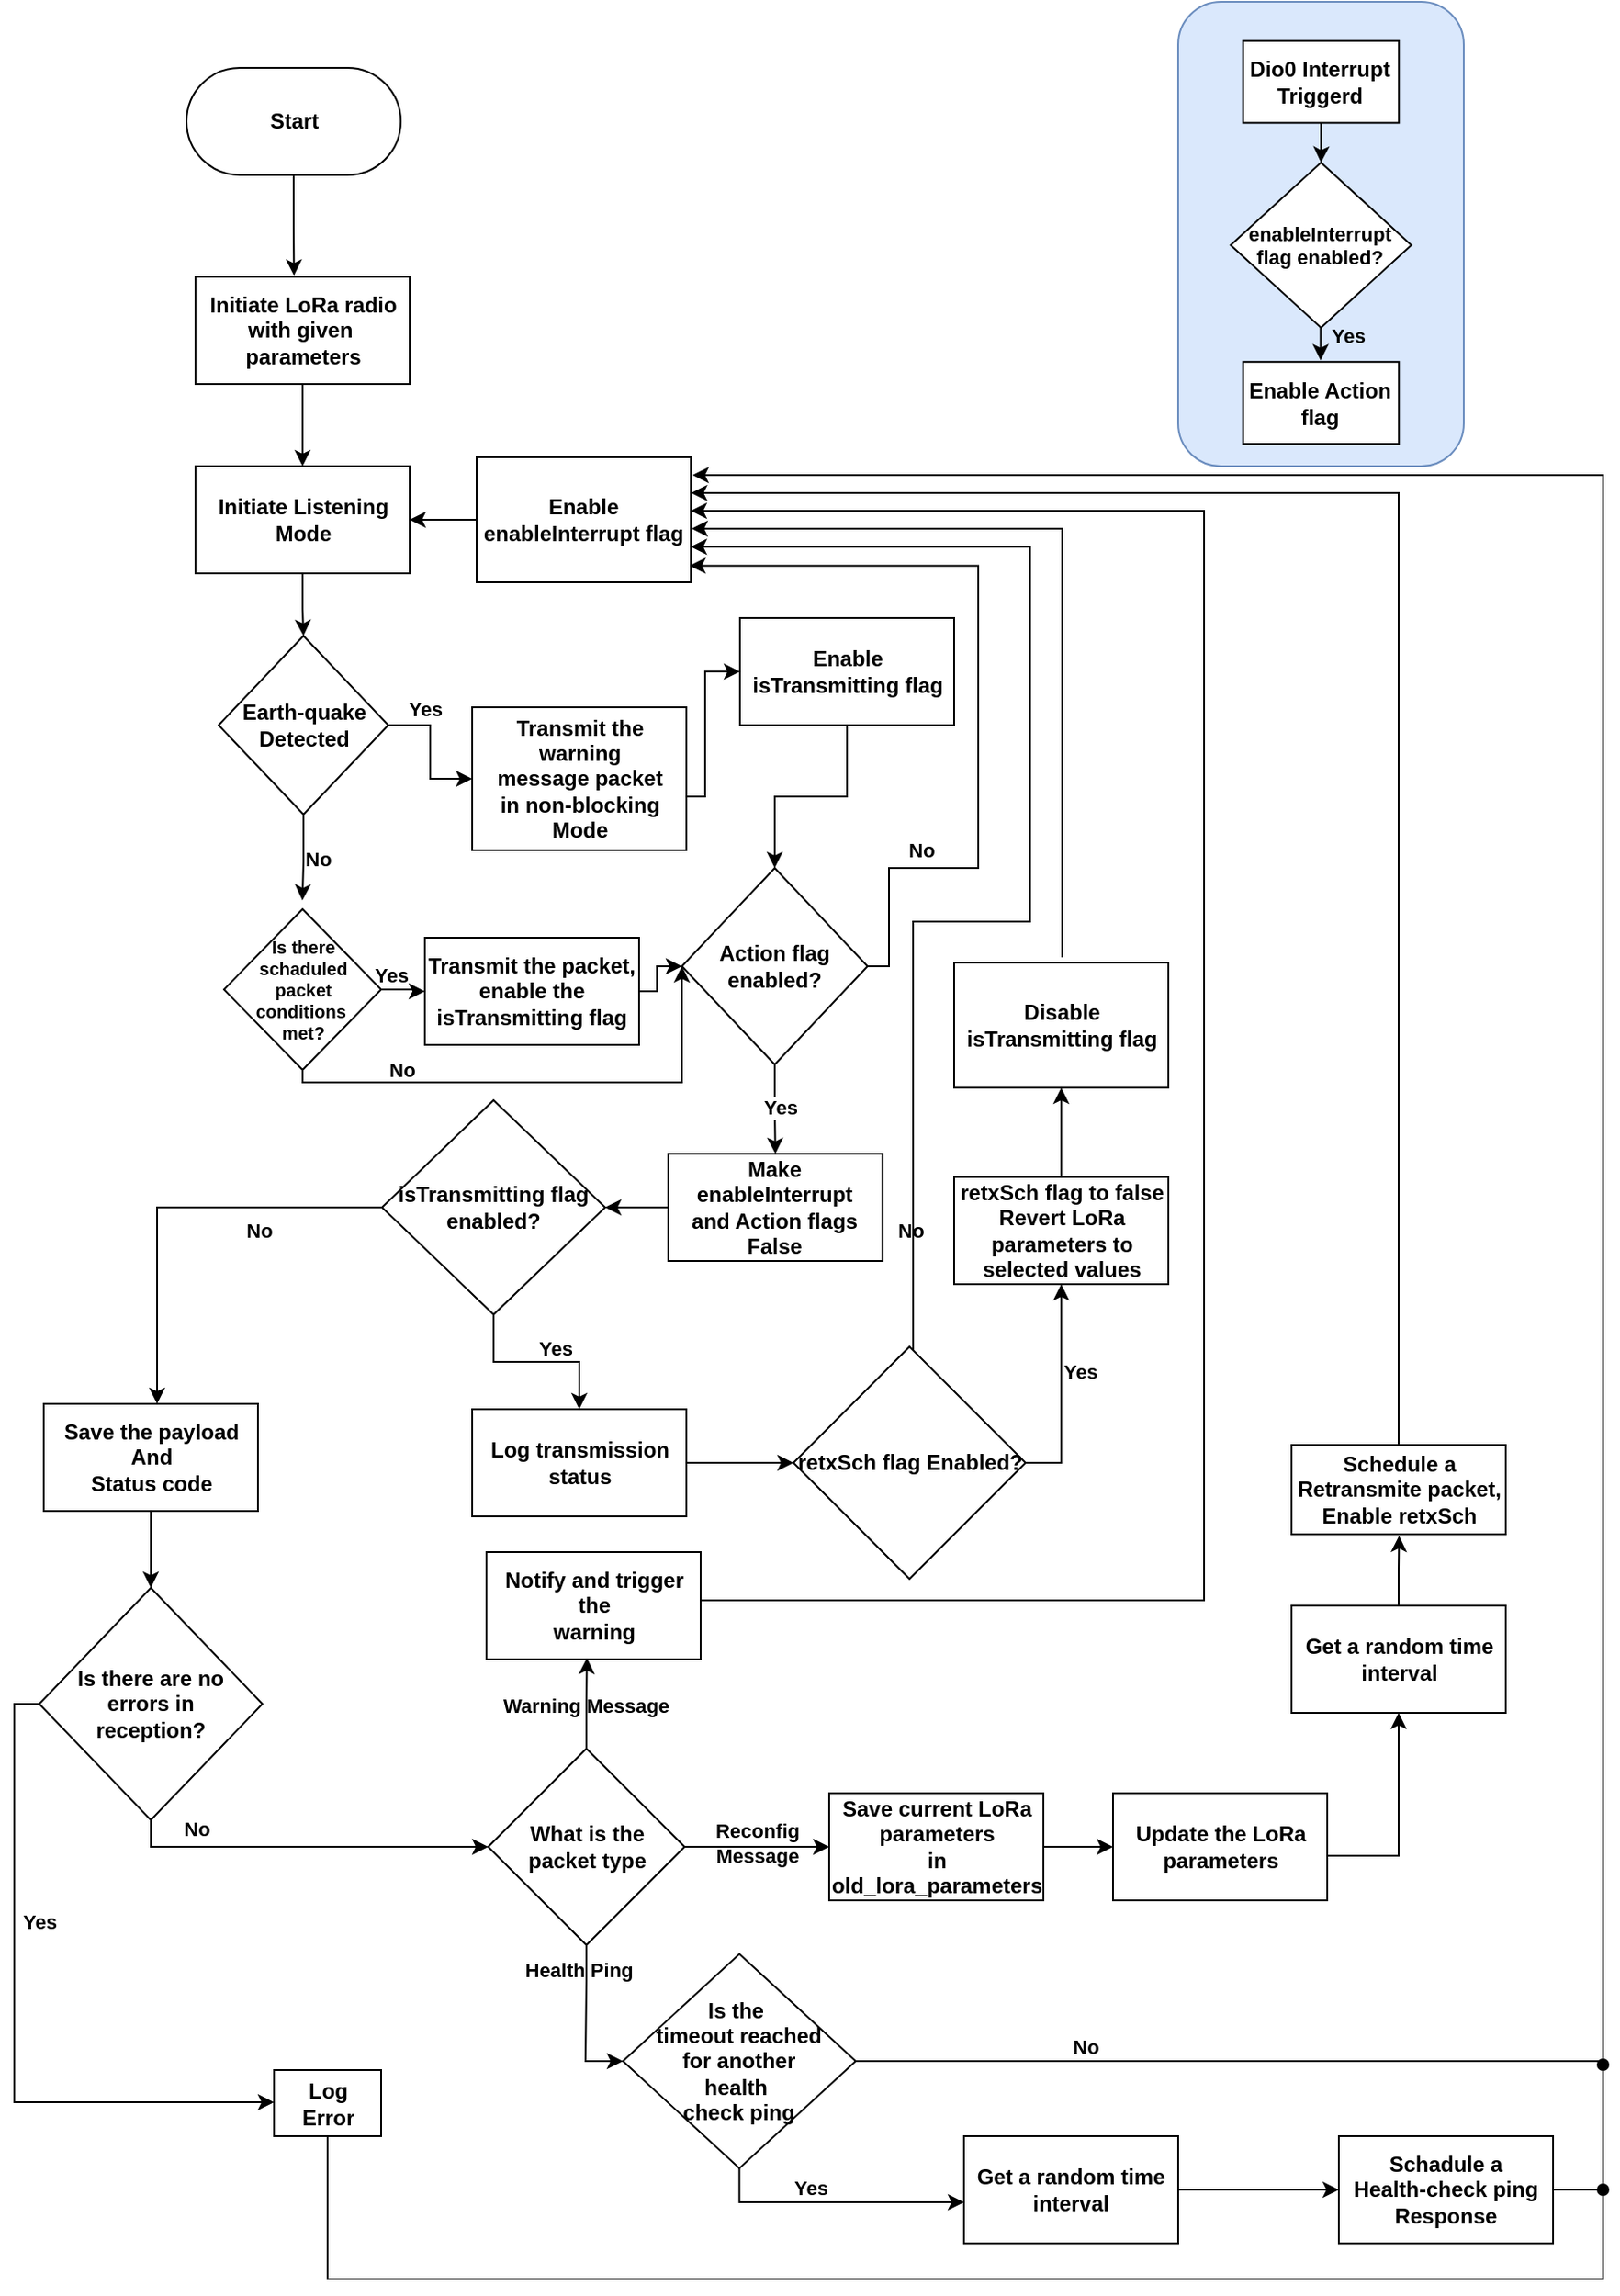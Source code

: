 <mxfile version="24.2.7" type="github">
  <diagram name="Page-1" id="QnrL3zc8ECIrJKWS5WpY">
    <mxGraphModel dx="2730" dy="2208" grid="1" gridSize="10" guides="1" tooltips="1" connect="1" arrows="1" fold="1" page="1" pageScale="1" pageWidth="850" pageHeight="1100" math="0" shadow="0">
      <root>
        <mxCell id="0" />
        <mxCell id="1" parent="0" />
        <mxCell id="QVGyrubyLwDDq1W49fJA-3" style="edgeStyle=orthogonalEdgeStyle;rounded=0;orthogonalLoop=1;jettySize=auto;html=1;entryX=0.46;entryY=-0.012;entryDx=0;entryDy=0;entryPerimeter=0;fontStyle=1" parent="1" source="QVGyrubyLwDDq1W49fJA-1" target="QVGyrubyLwDDq1W49fJA-2" edge="1">
          <mxGeometry relative="1" as="geometry" />
        </mxCell>
        <mxCell id="QVGyrubyLwDDq1W49fJA-1" value="Start" style="rounded=1;whiteSpace=wrap;html=1;arcSize=50;fontStyle=1" parent="1" vertex="1">
          <mxGeometry x="96.5" y="-28" width="120" height="60" as="geometry" />
        </mxCell>
        <mxCell id="QVGyrubyLwDDq1W49fJA-5" style="edgeStyle=orthogonalEdgeStyle;rounded=0;orthogonalLoop=1;jettySize=auto;html=1;entryX=0.5;entryY=0;entryDx=0;entryDy=0;fontStyle=1" parent="1" source="QVGyrubyLwDDq1W49fJA-2" target="QVGyrubyLwDDq1W49fJA-4" edge="1">
          <mxGeometry relative="1" as="geometry" />
        </mxCell>
        <mxCell id="QVGyrubyLwDDq1W49fJA-2" value="Initiate LoRa radio&lt;br&gt;with given&amp;nbsp;&lt;div&gt;parameters&lt;/div&gt;" style="rounded=0;whiteSpace=wrap;html=1;fontStyle=1" parent="1" vertex="1">
          <mxGeometry x="101.5" y="89" width="120" height="60" as="geometry" />
        </mxCell>
        <mxCell id="QVGyrubyLwDDq1W49fJA-7" style="edgeStyle=orthogonalEdgeStyle;rounded=0;orthogonalLoop=1;jettySize=auto;html=1;entryX=0.5;entryY=0;entryDx=0;entryDy=0;fontStyle=1" parent="1" source="QVGyrubyLwDDq1W49fJA-4" target="QVGyrubyLwDDq1W49fJA-6" edge="1">
          <mxGeometry relative="1" as="geometry" />
        </mxCell>
        <mxCell id="QVGyrubyLwDDq1W49fJA-4" value="Initiate Listening Mode" style="rounded=0;whiteSpace=wrap;html=1;fontStyle=1" parent="1" vertex="1">
          <mxGeometry x="101.5" y="195" width="120" height="60" as="geometry" />
        </mxCell>
        <mxCell id="QVGyrubyLwDDq1W49fJA-8" style="edgeStyle=orthogonalEdgeStyle;rounded=0;orthogonalLoop=1;jettySize=auto;html=1;entryX=0;entryY=0.5;entryDx=0;entryDy=0;fontStyle=1" parent="1" source="QVGyrubyLwDDq1W49fJA-6" target="QVGyrubyLwDDq1W49fJA-11" edge="1">
          <mxGeometry relative="1" as="geometry">
            <mxPoint x="266.5" y="340" as="targetPoint" />
          </mxGeometry>
        </mxCell>
        <mxCell id="QVGyrubyLwDDq1W49fJA-10" value="Yes" style="edgeLabel;html=1;align=center;verticalAlign=middle;resizable=0;points=[];fontStyle=1;labelBackgroundColor=none;" parent="QVGyrubyLwDDq1W49fJA-8" vertex="1" connectable="0">
          <mxGeometry x="-0.174" y="2" relative="1" as="geometry">
            <mxPoint x="-5" y="-18" as="offset" />
          </mxGeometry>
        </mxCell>
        <mxCell id="QVGyrubyLwDDq1W49fJA-38" style="edgeStyle=orthogonalEdgeStyle;rounded=0;orthogonalLoop=1;jettySize=auto;html=1;entryX=0.499;entryY=-0.054;entryDx=0;entryDy=0;entryPerimeter=0;fontStyle=1" parent="1" source="QVGyrubyLwDDq1W49fJA-6" target="QVGyrubyLwDDq1W49fJA-110" edge="1">
          <mxGeometry relative="1" as="geometry">
            <mxPoint x="162" y="440.0" as="targetPoint" />
          </mxGeometry>
        </mxCell>
        <mxCell id="QVGyrubyLwDDq1W49fJA-40" value="No" style="edgeLabel;html=1;align=center;verticalAlign=middle;resizable=0;points=[];fontStyle=1;labelBackgroundColor=none;" parent="QVGyrubyLwDDq1W49fJA-38" vertex="1" connectable="0">
          <mxGeometry x="-0.171" y="-1" relative="1" as="geometry">
            <mxPoint x="9" y="5" as="offset" />
          </mxGeometry>
        </mxCell>
        <mxCell id="QVGyrubyLwDDq1W49fJA-6" value="Earth-quake&lt;div&gt;Detected&lt;/div&gt;" style="rhombus;whiteSpace=wrap;html=1;fontStyle=1" parent="1" vertex="1">
          <mxGeometry x="114.5" y="290" width="95" height="100" as="geometry" />
        </mxCell>
        <mxCell id="QVGyrubyLwDDq1W49fJA-36" style="edgeStyle=orthogonalEdgeStyle;rounded=0;orthogonalLoop=1;jettySize=auto;html=1;entryX=0;entryY=0.5;entryDx=0;entryDy=0;fontStyle=1" parent="1" source="QVGyrubyLwDDq1W49fJA-11" target="QVGyrubyLwDDq1W49fJA-35" edge="1">
          <mxGeometry relative="1" as="geometry">
            <Array as="points">
              <mxPoint x="387" y="380" />
              <mxPoint x="387" y="310" />
            </Array>
          </mxGeometry>
        </mxCell>
        <mxCell id="QVGyrubyLwDDq1W49fJA-11" value="Transmit the warning&lt;br&gt;message packet&lt;div&gt;in non-blocking&lt;/div&gt;&lt;div&gt;Mode&lt;/div&gt;" style="rounded=0;whiteSpace=wrap;html=1;fontStyle=1" parent="1" vertex="1">
          <mxGeometry x="256.5" y="330" width="120" height="80" as="geometry" />
        </mxCell>
        <mxCell id="QVGyrubyLwDDq1W49fJA-33" value="" style="group;fontStyle=1" parent="1" vertex="1" connectable="0">
          <mxGeometry x="652" y="-65" width="160" height="260" as="geometry" />
        </mxCell>
        <mxCell id="QVGyrubyLwDDq1W49fJA-32" value="" style="rounded=1;whiteSpace=wrap;html=1;fillColor=#dae8fc;strokeColor=#6c8ebf;fontStyle=1" parent="QVGyrubyLwDDq1W49fJA-33" vertex="1">
          <mxGeometry width="160" height="260" as="geometry" />
        </mxCell>
        <mxCell id="QVGyrubyLwDDq1W49fJA-28" style="edgeStyle=orthogonalEdgeStyle;rounded=0;orthogonalLoop=1;jettySize=auto;html=1;entryX=0.5;entryY=0;entryDx=0;entryDy=0;fontStyle=1" parent="QVGyrubyLwDDq1W49fJA-33" source="QVGyrubyLwDDq1W49fJA-26" target="QVGyrubyLwDDq1W49fJA-27" edge="1">
          <mxGeometry relative="1" as="geometry" />
        </mxCell>
        <mxCell id="QVGyrubyLwDDq1W49fJA-26" value="Dio0 Interrupt Triggerd" style="rounded=0;whiteSpace=wrap;html=1;fontStyle=1" parent="QVGyrubyLwDDq1W49fJA-33" vertex="1">
          <mxGeometry x="36.364" y="21.903" width="87.273" height="45.882" as="geometry" />
        </mxCell>
        <mxCell id="QVGyrubyLwDDq1W49fJA-30" style="edgeStyle=orthogonalEdgeStyle;rounded=0;orthogonalLoop=1;jettySize=auto;html=1;entryX=0.5;entryY=0;entryDx=0;entryDy=0;fontStyle=1" parent="QVGyrubyLwDDq1W49fJA-33" edge="1">
          <mxGeometry relative="1" as="geometry">
            <mxPoint x="79.81" y="181.602" as="sourcePoint" />
            <mxPoint x="79.81" y="200.719" as="targetPoint" />
          </mxGeometry>
        </mxCell>
        <mxCell id="QVGyrubyLwDDq1W49fJA-34" value="Yes" style="edgeLabel;html=1;align=center;verticalAlign=middle;resizable=0;points=[];labelBackgroundColor=none;fontStyle=1" parent="QVGyrubyLwDDq1W49fJA-30" vertex="1" connectable="0">
          <mxGeometry x="-0.301" y="-3" relative="1" as="geometry">
            <mxPoint x="18" y="-1" as="offset" />
          </mxGeometry>
        </mxCell>
        <mxCell id="QVGyrubyLwDDq1W49fJA-27" value="&lt;font style=&quot;font-size: 11px;&quot;&gt;enableInterrupt&lt;/font&gt;&lt;div style=&quot;font-size: 11px;&quot;&gt;&lt;font style=&quot;font-size: 11px;&quot;&gt;flag enabled?&lt;/font&gt;&lt;/div&gt;" style="rhombus;whiteSpace=wrap;html=1;fontStyle=1" parent="QVGyrubyLwDDq1W49fJA-33" vertex="1">
          <mxGeometry x="29.41" y="90" width="101.18" height="92.49" as="geometry" />
        </mxCell>
        <mxCell id="QVGyrubyLwDDq1W49fJA-29" value="Enable Action flag" style="rounded=0;whiteSpace=wrap;html=1;fontStyle=1" parent="QVGyrubyLwDDq1W49fJA-33" vertex="1">
          <mxGeometry x="36.364" y="201.609" width="87.273" height="45.882" as="geometry" />
        </mxCell>
        <mxCell id="QVGyrubyLwDDq1W49fJA-109" style="edgeStyle=orthogonalEdgeStyle;rounded=0;orthogonalLoop=1;jettySize=auto;html=1;entryX=0.5;entryY=0;entryDx=0;entryDy=0;fontStyle=1" parent="1" source="QVGyrubyLwDDq1W49fJA-35" target="QVGyrubyLwDDq1W49fJA-41" edge="1">
          <mxGeometry relative="1" as="geometry" />
        </mxCell>
        <mxCell id="QVGyrubyLwDDq1W49fJA-35" value="Enable&lt;div&gt;isTransmitting flag&lt;/div&gt;" style="rounded=0;whiteSpace=wrap;html=1;fontStyle=1" parent="1" vertex="1">
          <mxGeometry x="406.5" y="280" width="120" height="60" as="geometry" />
        </mxCell>
        <mxCell id="QVGyrubyLwDDq1W49fJA-106" style="edgeStyle=orthogonalEdgeStyle;rounded=0;orthogonalLoop=1;jettySize=auto;html=1;entryX=0.5;entryY=0;entryDx=0;entryDy=0;fontStyle=1" parent="1" source="QVGyrubyLwDDq1W49fJA-41" target="QVGyrubyLwDDq1W49fJA-44" edge="1">
          <mxGeometry relative="1" as="geometry" />
        </mxCell>
        <mxCell id="QVGyrubyLwDDq1W49fJA-114" value="Yes" style="edgeLabel;html=1;align=center;verticalAlign=middle;resizable=0;points=[];fontStyle=1" parent="QVGyrubyLwDDq1W49fJA-106" vertex="1" connectable="0">
          <mxGeometry x="0.009" y="2" relative="1" as="geometry">
            <mxPoint y="-1" as="offset" />
          </mxGeometry>
        </mxCell>
        <mxCell id="QVGyrubyLwDDq1W49fJA-41" value="Action flag&lt;br&gt;enabled?" style="rhombus;whiteSpace=wrap;html=1;fontStyle=1" parent="1" vertex="1">
          <mxGeometry x="374" y="420" width="104" height="110" as="geometry" />
        </mxCell>
        <mxCell id="QVGyrubyLwDDq1W49fJA-107" style="edgeStyle=orthogonalEdgeStyle;rounded=0;orthogonalLoop=1;jettySize=auto;html=1;entryX=1;entryY=0.5;entryDx=0;entryDy=0;fontStyle=1" parent="1" source="QVGyrubyLwDDq1W49fJA-44" target="QVGyrubyLwDDq1W49fJA-46" edge="1">
          <mxGeometry relative="1" as="geometry" />
        </mxCell>
        <mxCell id="QVGyrubyLwDDq1W49fJA-44" value="Make enableInterrupt&lt;br&gt;and Action flags False" style="rounded=0;whiteSpace=wrap;html=1;fontStyle=1" parent="1" vertex="1">
          <mxGeometry x="366.37" y="580" width="120" height="60" as="geometry" />
        </mxCell>
        <mxCell id="QVGyrubyLwDDq1W49fJA-50" style="edgeStyle=orthogonalEdgeStyle;rounded=0;orthogonalLoop=1;jettySize=auto;html=1;entryX=0.5;entryY=0;entryDx=0;entryDy=0;fontStyle=1" parent="1" source="QVGyrubyLwDDq1W49fJA-46" target="QVGyrubyLwDDq1W49fJA-49" edge="1">
          <mxGeometry relative="1" as="geometry" />
        </mxCell>
        <mxCell id="QVGyrubyLwDDq1W49fJA-57" value="Yes" style="edgeLabel;html=1;align=center;verticalAlign=middle;resizable=0;points=[];fontStyle=1;labelBackgroundColor=none;" parent="QVGyrubyLwDDq1W49fJA-50" vertex="1" connectable="0">
          <mxGeometry x="-0.256" y="-3" relative="1" as="geometry">
            <mxPoint x="23" y="-11" as="offset" />
          </mxGeometry>
        </mxCell>
        <mxCell id="QVGyrubyLwDDq1W49fJA-58" style="edgeStyle=orthogonalEdgeStyle;rounded=0;orthogonalLoop=1;jettySize=auto;html=1;exitX=0;exitY=0.5;exitDx=0;exitDy=0;fontStyle=1" parent="1" source="QVGyrubyLwDDq1W49fJA-46" target="QVGyrubyLwDDq1W49fJA-59" edge="1">
          <mxGeometry relative="1" as="geometry">
            <mxPoint x="116.5" y="623" as="targetPoint" />
            <Array as="points">
              <mxPoint x="80" y="610" />
            </Array>
          </mxGeometry>
        </mxCell>
        <mxCell id="wZ7d8AIyB8IBaUM0izVy-1" value="No" style="edgeLabel;html=1;align=center;verticalAlign=middle;resizable=0;points=[];fontStyle=1;labelBackgroundColor=none;" vertex="1" connectable="0" parent="QVGyrubyLwDDq1W49fJA-58">
          <mxGeometry x="0.051" y="3" relative="1" as="geometry">
            <mxPoint x="55" y="10" as="offset" />
          </mxGeometry>
        </mxCell>
        <mxCell id="QVGyrubyLwDDq1W49fJA-46" value="isTransmitting flag&lt;div&gt;enabled?&lt;/div&gt;" style="rhombus;whiteSpace=wrap;html=1;fontStyle=1" parent="1" vertex="1">
          <mxGeometry x="206" y="550" width="125" height="120" as="geometry" />
        </mxCell>
        <mxCell id="QVGyrubyLwDDq1W49fJA-52" style="edgeStyle=orthogonalEdgeStyle;rounded=0;orthogonalLoop=1;jettySize=auto;html=1;entryX=0;entryY=0.5;entryDx=0;entryDy=0;fontStyle=1" parent="1" source="QVGyrubyLwDDq1W49fJA-49" target="QVGyrubyLwDDq1W49fJA-51" edge="1">
          <mxGeometry relative="1" as="geometry" />
        </mxCell>
        <mxCell id="QVGyrubyLwDDq1W49fJA-49" value="Log transmission&lt;br&gt;status" style="rounded=0;whiteSpace=wrap;html=1;fontStyle=1" parent="1" vertex="1">
          <mxGeometry x="256.5" y="723" width="120" height="60" as="geometry" />
        </mxCell>
        <mxCell id="QVGyrubyLwDDq1W49fJA-53" style="edgeStyle=orthogonalEdgeStyle;rounded=0;orthogonalLoop=1;jettySize=auto;html=1;entryX=0.5;entryY=1;entryDx=0;entryDy=0;fontStyle=1" parent="1" source="QVGyrubyLwDDq1W49fJA-51" target="QVGyrubyLwDDq1W49fJA-54" edge="1">
          <mxGeometry relative="1" as="geometry">
            <mxPoint x="596.5" y="663" as="targetPoint" />
            <Array as="points">
              <mxPoint x="586.5" y="753" />
            </Array>
          </mxGeometry>
        </mxCell>
        <mxCell id="QVGyrubyLwDDq1W49fJA-56" value="Yes" style="edgeLabel;html=1;align=center;verticalAlign=middle;resizable=0;points=[];fontStyle=1;labelBackgroundColor=none;" parent="QVGyrubyLwDDq1W49fJA-53" vertex="1" connectable="0">
          <mxGeometry x="-0.169" y="3" relative="1" as="geometry">
            <mxPoint x="13" y="-21" as="offset" />
          </mxGeometry>
        </mxCell>
        <mxCell id="QVGyrubyLwDDq1W49fJA-85" style="edgeStyle=orthogonalEdgeStyle;rounded=0;orthogonalLoop=1;jettySize=auto;html=1;entryX=0.983;entryY=0.716;entryDx=0;entryDy=0;entryPerimeter=0;fontStyle=1" parent="1" edge="1">
          <mxGeometry relative="1" as="geometry">
            <mxPoint x="503.54" y="700" as="sourcePoint" />
            <mxPoint x="379.0" y="240.12" as="targetPoint" />
            <Array as="points">
              <mxPoint x="504.04" y="450" />
              <mxPoint x="569.04" y="450" />
              <mxPoint x="569.04" y="240" />
            </Array>
          </mxGeometry>
        </mxCell>
        <mxCell id="QVGyrubyLwDDq1W49fJA-87" value="No" style="edgeLabel;html=1;align=center;verticalAlign=middle;resizable=0;points=[];fontStyle=1;labelBackgroundColor=none;" parent="QVGyrubyLwDDq1W49fJA-85" vertex="1" connectable="0">
          <mxGeometry x="-0.776" y="1" relative="1" as="geometry">
            <mxPoint x="-1" y="3" as="offset" />
          </mxGeometry>
        </mxCell>
        <mxCell id="QVGyrubyLwDDq1W49fJA-51" value="retxSch flag Enabled?" style="rhombus;whiteSpace=wrap;html=1;fontStyle=1" parent="1" vertex="1">
          <mxGeometry x="436.5" y="688" width="130" height="130" as="geometry" />
        </mxCell>
        <mxCell id="QVGyrubyLwDDq1W49fJA-62" style="edgeStyle=orthogonalEdgeStyle;rounded=0;orthogonalLoop=1;jettySize=auto;html=1;entryX=0.5;entryY=1;entryDx=0;entryDy=0;fontStyle=1" parent="1" source="QVGyrubyLwDDq1W49fJA-54" target="QVGyrubyLwDDq1W49fJA-61" edge="1">
          <mxGeometry relative="1" as="geometry" />
        </mxCell>
        <mxCell id="QVGyrubyLwDDq1W49fJA-54" value="retxSch flag to false&lt;br&gt;Revert LoRa parameters to selected values" style="rounded=0;whiteSpace=wrap;html=1;fontStyle=1" parent="1" vertex="1">
          <mxGeometry x="526.5" y="593" width="120" height="60" as="geometry" />
        </mxCell>
        <mxCell id="QVGyrubyLwDDq1W49fJA-66" style="edgeStyle=orthogonalEdgeStyle;rounded=0;orthogonalLoop=1;jettySize=auto;html=1;entryX=0.5;entryY=0;entryDx=0;entryDy=0;fontStyle=1" parent="1" source="QVGyrubyLwDDq1W49fJA-59" target="QVGyrubyLwDDq1W49fJA-64" edge="1">
          <mxGeometry relative="1" as="geometry" />
        </mxCell>
        <mxCell id="QVGyrubyLwDDq1W49fJA-59" value="Save the payload&lt;br&gt;&lt;div&gt;And&lt;/div&gt;&lt;div&gt;Status code&lt;/div&gt;" style="rounded=0;whiteSpace=wrap;html=1;fontStyle=1" parent="1" vertex="1">
          <mxGeometry x="16.5" y="720" width="120" height="60" as="geometry" />
        </mxCell>
        <mxCell id="QVGyrubyLwDDq1W49fJA-63" style="edgeStyle=orthogonalEdgeStyle;rounded=0;orthogonalLoop=1;jettySize=auto;html=1;entryX=1;entryY=0.5;entryDx=0;entryDy=0;fontStyle=1" parent="1" edge="1">
          <mxGeometry relative="1" as="geometry">
            <mxPoint x="587" y="470" as="sourcePoint" />
            <mxPoint x="379.5" y="230" as="targetPoint" />
            <Array as="points">
              <mxPoint x="587" y="230" />
            </Array>
          </mxGeometry>
        </mxCell>
        <mxCell id="QVGyrubyLwDDq1W49fJA-61" value="&lt;div&gt;Disable&lt;/div&gt;isTransmitting flag" style="rounded=0;whiteSpace=wrap;html=1;fontStyle=1" parent="1" vertex="1">
          <mxGeometry x="526.5" y="473" width="120" height="70" as="geometry" />
        </mxCell>
        <mxCell id="QVGyrubyLwDDq1W49fJA-67" style="edgeStyle=orthogonalEdgeStyle;rounded=0;orthogonalLoop=1;jettySize=auto;html=1;entryX=0;entryY=0.5;entryDx=0;entryDy=0;fontStyle=1" parent="1" source="QVGyrubyLwDDq1W49fJA-64" target="QVGyrubyLwDDq1W49fJA-69" edge="1">
          <mxGeometry relative="1" as="geometry">
            <mxPoint x="256.5" y="943" as="targetPoint" />
            <Array as="points">
              <mxPoint x="76.5" y="968" />
            </Array>
          </mxGeometry>
        </mxCell>
        <mxCell id="QVGyrubyLwDDq1W49fJA-68" value="No" style="edgeLabel;html=1;align=center;verticalAlign=middle;resizable=0;points=[];fontStyle=1" parent="QVGyrubyLwDDq1W49fJA-67" vertex="1" connectable="0">
          <mxGeometry x="-0.593" y="1" relative="1" as="geometry">
            <mxPoint x="-1" y="-9" as="offset" />
          </mxGeometry>
        </mxCell>
        <mxCell id="wZ7d8AIyB8IBaUM0izVy-5" value="" style="edgeStyle=orthogonalEdgeStyle;rounded=0;orthogonalLoop=1;jettySize=auto;html=1;" edge="1" parent="1" source="QVGyrubyLwDDq1W49fJA-64" target="wZ7d8AIyB8IBaUM0izVy-4">
          <mxGeometry relative="1" as="geometry">
            <Array as="points">
              <mxPoint y="888" />
              <mxPoint y="1111" />
            </Array>
          </mxGeometry>
        </mxCell>
        <mxCell id="wZ7d8AIyB8IBaUM0izVy-7" value="Yes" style="edgeLabel;html=1;align=center;verticalAlign=middle;resizable=0;points=[];labelBackgroundColor=none;fontStyle=1" vertex="1" connectable="0" parent="wZ7d8AIyB8IBaUM0izVy-5">
          <mxGeometry x="-0.363" y="-3" relative="1" as="geometry">
            <mxPoint x="17" y="14" as="offset" />
          </mxGeometry>
        </mxCell>
        <mxCell id="QVGyrubyLwDDq1W49fJA-64" value="Is there are no&lt;div&gt;errors in&lt;/div&gt;&lt;div&gt;reception?&lt;/div&gt;" style="rhombus;whiteSpace=wrap;html=1;fontStyle=1" parent="1" vertex="1">
          <mxGeometry x="14" y="823" width="125" height="130" as="geometry" />
        </mxCell>
        <mxCell id="QVGyrubyLwDDq1W49fJA-70" style="edgeStyle=orthogonalEdgeStyle;rounded=0;orthogonalLoop=1;jettySize=auto;html=1;entryX=0.469;entryY=0.988;entryDx=0;entryDy=0;entryPerimeter=0;fontStyle=1" parent="1" source="QVGyrubyLwDDq1W49fJA-69" target="QVGyrubyLwDDq1W49fJA-72" edge="1">
          <mxGeometry relative="1" as="geometry">
            <mxPoint x="321.5" y="873" as="targetPoint" />
          </mxGeometry>
        </mxCell>
        <mxCell id="QVGyrubyLwDDq1W49fJA-71" value="Warning Message" style="edgeLabel;html=1;align=center;verticalAlign=middle;resizable=0;points=[];fontStyle=1;labelBackgroundColor=none;" parent="QVGyrubyLwDDq1W49fJA-70" vertex="1" connectable="0">
          <mxGeometry x="-0.044" y="1" relative="1" as="geometry">
            <mxPoint as="offset" />
          </mxGeometry>
        </mxCell>
        <mxCell id="QVGyrubyLwDDq1W49fJA-75" style="edgeStyle=orthogonalEdgeStyle;rounded=0;orthogonalLoop=1;jettySize=auto;html=1;entryX=0;entryY=0.5;entryDx=0;entryDy=0;fontStyle=1" parent="1" source="QVGyrubyLwDDq1W49fJA-69" target="QVGyrubyLwDDq1W49fJA-77" edge="1">
          <mxGeometry relative="1" as="geometry">
            <mxPoint x="466.5" y="968" as="targetPoint" />
          </mxGeometry>
        </mxCell>
        <mxCell id="QVGyrubyLwDDq1W49fJA-76" value="Reconfig&lt;br&gt;Message" style="edgeLabel;html=1;align=center;verticalAlign=middle;resizable=0;points=[];fontStyle=1;labelBackgroundColor=none;" parent="QVGyrubyLwDDq1W49fJA-75" vertex="1" connectable="0">
          <mxGeometry x="0.029" y="2" relative="1" as="geometry">
            <mxPoint x="-1" as="offset" />
          </mxGeometry>
        </mxCell>
        <mxCell id="QVGyrubyLwDDq1W49fJA-93" value="" style="edgeStyle=orthogonalEdgeStyle;rounded=0;orthogonalLoop=1;jettySize=auto;html=1;entryX=0;entryY=0.5;entryDx=0;entryDy=0;fontStyle=1" parent="1" source="QVGyrubyLwDDq1W49fJA-69" target="QVGyrubyLwDDq1W49fJA-95" edge="1">
          <mxGeometry relative="1" as="geometry">
            <mxPoint x="321.5" y="1093" as="targetPoint" />
            <Array as="points">
              <mxPoint x="321" y="1043" />
              <mxPoint x="320" y="1043" />
              <mxPoint x="320" y="1088" />
            </Array>
          </mxGeometry>
        </mxCell>
        <mxCell id="QVGyrubyLwDDq1W49fJA-94" value="Health Ping" style="edgeLabel;html=1;align=center;verticalAlign=middle;resizable=0;points=[];labelBackgroundColor=none;fontStyle=1" parent="QVGyrubyLwDDq1W49fJA-93" vertex="1" connectable="0">
          <mxGeometry x="-0.389" y="-2" relative="1" as="geometry">
            <mxPoint x="-2" y="-12" as="offset" />
          </mxGeometry>
        </mxCell>
        <mxCell id="QVGyrubyLwDDq1W49fJA-69" value="What is the&lt;br&gt;packet type" style="rhombus;whiteSpace=wrap;html=1;fontStyle=1" parent="1" vertex="1">
          <mxGeometry x="265.5" y="913" width="110" height="110" as="geometry" />
        </mxCell>
        <mxCell id="QVGyrubyLwDDq1W49fJA-74" style="edgeStyle=orthogonalEdgeStyle;rounded=0;orthogonalLoop=1;jettySize=auto;html=1;fontStyle=1" parent="1" source="QVGyrubyLwDDq1W49fJA-72" target="QVGyrubyLwDDq1W49fJA-88" edge="1">
          <mxGeometry relative="1" as="geometry">
            <Array as="points">
              <mxPoint x="666.5" y="830" />
              <mxPoint x="666.5" y="220" />
            </Array>
          </mxGeometry>
        </mxCell>
        <mxCell id="QVGyrubyLwDDq1W49fJA-72" value="Notify and trigger the&lt;br&gt;warning" style="rounded=0;whiteSpace=wrap;html=1;fontStyle=1" parent="1" vertex="1">
          <mxGeometry x="264.5" y="803" width="120" height="60" as="geometry" />
        </mxCell>
        <mxCell id="QVGyrubyLwDDq1W49fJA-79" style="edgeStyle=orthogonalEdgeStyle;rounded=0;orthogonalLoop=1;jettySize=auto;html=1;entryX=0;entryY=0.5;entryDx=0;entryDy=0;fontStyle=1" parent="1" source="QVGyrubyLwDDq1W49fJA-77" target="QVGyrubyLwDDq1W49fJA-78" edge="1">
          <mxGeometry relative="1" as="geometry" />
        </mxCell>
        <mxCell id="QVGyrubyLwDDq1W49fJA-77" value="Save current LoRa&lt;br&gt;parameters&lt;br&gt;in old_lora_parameters" style="rounded=0;whiteSpace=wrap;html=1;fontStyle=1" parent="1" vertex="1">
          <mxGeometry x="456.5" y="938" width="120" height="60" as="geometry" />
        </mxCell>
        <mxCell id="QVGyrubyLwDDq1W49fJA-81" style="edgeStyle=orthogonalEdgeStyle;rounded=0;orthogonalLoop=1;jettySize=auto;html=1;entryX=0.5;entryY=1;entryDx=0;entryDy=0;fontStyle=1" parent="1" source="QVGyrubyLwDDq1W49fJA-78" target="QVGyrubyLwDDq1W49fJA-80" edge="1">
          <mxGeometry relative="1" as="geometry">
            <Array as="points">
              <mxPoint x="775.5" y="973" />
            </Array>
          </mxGeometry>
        </mxCell>
        <mxCell id="QVGyrubyLwDDq1W49fJA-78" value="Update the LoRa parameters" style="rounded=0;whiteSpace=wrap;html=1;fontStyle=1" parent="1" vertex="1">
          <mxGeometry x="615.5" y="938" width="120" height="60" as="geometry" />
        </mxCell>
        <mxCell id="QVGyrubyLwDDq1W49fJA-80" value="Get a random time interval" style="rounded=0;whiteSpace=wrap;html=1;fontStyle=1" parent="1" vertex="1">
          <mxGeometry x="715.5" y="833" width="120" height="60" as="geometry" />
        </mxCell>
        <mxCell id="QVGyrubyLwDDq1W49fJA-90" style="edgeStyle=orthogonalEdgeStyle;rounded=0;orthogonalLoop=1;jettySize=auto;html=1;entryX=1.002;entryY=0.281;entryDx=0;entryDy=0;exitX=0.5;exitY=0;exitDx=0;exitDy=0;entryPerimeter=0;fontStyle=1" parent="1" source="QVGyrubyLwDDq1W49fJA-82" target="QVGyrubyLwDDq1W49fJA-88" edge="1">
          <mxGeometry relative="1" as="geometry">
            <mxPoint x="746.5" y="320" as="targetPoint" />
            <Array as="points">
              <mxPoint x="776" y="210" />
              <mxPoint x="379" y="210" />
            </Array>
          </mxGeometry>
        </mxCell>
        <mxCell id="QVGyrubyLwDDq1W49fJA-82" value="Schedule a Retransmite packet,&lt;br&gt;Enable retxSch" style="rounded=0;whiteSpace=wrap;html=1;fontStyle=1" parent="1" vertex="1">
          <mxGeometry x="715.5" y="743" width="120" height="50" as="geometry" />
        </mxCell>
        <mxCell id="QVGyrubyLwDDq1W49fJA-84" style="edgeStyle=orthogonalEdgeStyle;rounded=0;orthogonalLoop=1;jettySize=auto;html=1;entryX=0.502;entryY=1.018;entryDx=0;entryDy=0;entryPerimeter=0;fontStyle=1" parent="1" source="QVGyrubyLwDDq1W49fJA-80" target="QVGyrubyLwDDq1W49fJA-82" edge="1">
          <mxGeometry relative="1" as="geometry" />
        </mxCell>
        <mxCell id="QVGyrubyLwDDq1W49fJA-89" style="edgeStyle=orthogonalEdgeStyle;rounded=0;orthogonalLoop=1;jettySize=auto;html=1;entryX=1;entryY=0.5;entryDx=0;entryDy=0;fontStyle=1" parent="1" source="QVGyrubyLwDDq1W49fJA-88" target="QVGyrubyLwDDq1W49fJA-4" edge="1">
          <mxGeometry relative="1" as="geometry" />
        </mxCell>
        <mxCell id="QVGyrubyLwDDq1W49fJA-88" value="Enable&lt;div&gt;enableInterrupt flag&lt;br&gt;&lt;/div&gt;" style="rounded=0;whiteSpace=wrap;html=1;fontStyle=1" parent="1" vertex="1">
          <mxGeometry x="259" y="190" width="120" height="70" as="geometry" />
        </mxCell>
        <mxCell id="QVGyrubyLwDDq1W49fJA-96" style="edgeStyle=orthogonalEdgeStyle;rounded=0;orthogonalLoop=1;jettySize=auto;html=1;exitX=1;exitY=0.5;exitDx=0;exitDy=0;fontStyle=1" parent="1" source="QVGyrubyLwDDq1W49fJA-95" edge="1">
          <mxGeometry relative="1" as="geometry">
            <mxPoint x="487.855" y="1110.014" as="sourcePoint" />
            <mxPoint x="380" y="200" as="targetPoint" />
            <Array as="points">
              <mxPoint x="890" y="1088" />
              <mxPoint x="890" y="200" />
            </Array>
          </mxGeometry>
        </mxCell>
        <mxCell id="QVGyrubyLwDDq1W49fJA-98" value="No" style="edgeLabel;html=1;align=center;verticalAlign=middle;resizable=0;points=[];fontStyle=1" parent="QVGyrubyLwDDq1W49fJA-96" vertex="1" connectable="0">
          <mxGeometry x="-0.866" y="1" relative="1" as="geometry">
            <mxPoint x="7" y="-7" as="offset" />
          </mxGeometry>
        </mxCell>
        <mxCell id="QVGyrubyLwDDq1W49fJA-101" style="edgeStyle=orthogonalEdgeStyle;rounded=0;orthogonalLoop=1;jettySize=auto;html=1;fontStyle=1" parent="1" source="QVGyrubyLwDDq1W49fJA-95" target="QVGyrubyLwDDq1W49fJA-99" edge="1">
          <mxGeometry relative="1" as="geometry">
            <Array as="points">
              <mxPoint x="406" y="1167" />
            </Array>
          </mxGeometry>
        </mxCell>
        <mxCell id="QVGyrubyLwDDq1W49fJA-105" value="Yes" style="edgeLabel;html=1;align=center;verticalAlign=middle;resizable=0;points=[];fontStyle=1" parent="QVGyrubyLwDDq1W49fJA-101" vertex="1" connectable="0">
          <mxGeometry x="-0.185" y="2" relative="1" as="geometry">
            <mxPoint y="-6" as="offset" />
          </mxGeometry>
        </mxCell>
        <mxCell id="QVGyrubyLwDDq1W49fJA-95" value="Is the&amp;nbsp;&lt;div&gt;t&lt;span style=&quot;background-color: initial;&quot;&gt;imeout&amp;nbsp;&lt;/span&gt;&lt;span style=&quot;background-color: initial;&quot;&gt;reached&lt;/span&gt;&lt;div&gt;for another&lt;br&gt;health&amp;nbsp;&lt;/div&gt;&lt;div&gt;check&amp;nbsp;&lt;span style=&quot;background-color: initial;&quot;&gt;ping&lt;/span&gt;&lt;/div&gt;&lt;/div&gt;" style="rhombus;whiteSpace=wrap;html=1;fontStyle=1" parent="1" vertex="1">
          <mxGeometry x="341" y="1028" width="130.37" height="120" as="geometry" />
        </mxCell>
        <mxCell id="QVGyrubyLwDDq1W49fJA-103" style="edgeStyle=orthogonalEdgeStyle;rounded=0;orthogonalLoop=1;jettySize=auto;html=1;entryX=0;entryY=0.5;entryDx=0;entryDy=0;exitX=1;exitY=0.5;exitDx=0;exitDy=0;fontStyle=1" parent="1" source="QVGyrubyLwDDq1W49fJA-99" target="QVGyrubyLwDDq1W49fJA-102" edge="1">
          <mxGeometry relative="1" as="geometry">
            <Array as="points">
              <mxPoint x="671" y="1160" />
              <mxPoint x="671" y="1160" />
            </Array>
          </mxGeometry>
        </mxCell>
        <mxCell id="QVGyrubyLwDDq1W49fJA-99" value="Get a random time interval" style="rounded=0;whiteSpace=wrap;html=1;fontStyle=1" parent="1" vertex="1">
          <mxGeometry x="532" y="1130" width="120" height="60" as="geometry" />
        </mxCell>
        <mxCell id="QVGyrubyLwDDq1W49fJA-104" style="edgeStyle=orthogonalEdgeStyle;rounded=0;orthogonalLoop=1;jettySize=auto;html=1;endArrow=oval;endFill=1;exitX=1;exitY=0.5;exitDx=0;exitDy=0;fontStyle=1" parent="1" edge="1">
          <mxGeometry relative="1" as="geometry">
            <mxPoint x="890" y="1090" as="targetPoint" />
            <mxPoint x="830" y="1160" as="sourcePoint" />
            <Array as="points">
              <mxPoint x="890" y="1160" />
            </Array>
          </mxGeometry>
        </mxCell>
        <mxCell id="QVGyrubyLwDDq1W49fJA-102" value="Schadule a&lt;br&gt;Health-check ping&lt;br&gt;Response" style="rounded=0;whiteSpace=wrap;html=1;fontStyle=1" parent="1" vertex="1">
          <mxGeometry x="742" y="1130" width="120" height="60" as="geometry" />
        </mxCell>
        <mxCell id="wZ7d8AIyB8IBaUM0izVy-11" style="edgeStyle=orthogonalEdgeStyle;rounded=0;orthogonalLoop=1;jettySize=auto;html=1;entryX=0;entryY=0.5;entryDx=0;entryDy=0;" edge="1" parent="1" source="QVGyrubyLwDDq1W49fJA-110" target="QVGyrubyLwDDq1W49fJA-41">
          <mxGeometry relative="1" as="geometry">
            <Array as="points">
              <mxPoint x="162" y="540" />
              <mxPoint x="374" y="540" />
            </Array>
          </mxGeometry>
        </mxCell>
        <mxCell id="wZ7d8AIyB8IBaUM0izVy-12" value="No" style="edgeLabel;html=1;align=center;verticalAlign=middle;resizable=0;points=[];fontStyle=1;labelBackgroundColor=none;" vertex="1" connectable="0" parent="wZ7d8AIyB8IBaUM0izVy-11">
          <mxGeometry x="-0.601" y="1" relative="1" as="geometry">
            <mxPoint x="5" y="-6" as="offset" />
          </mxGeometry>
        </mxCell>
        <mxCell id="QVGyrubyLwDDq1W49fJA-110" value="Is there&lt;br style=&quot;font-size: 10px;&quot;&gt;schaduled&lt;br style=&quot;font-size: 10px;&quot;&gt;packet&lt;div style=&quot;font-size: 10px;&quot;&gt;conditions&amp;nbsp;&lt;/div&gt;&lt;div style=&quot;font-size: 10px;&quot;&gt;met?&lt;/div&gt;" style="rhombus;whiteSpace=wrap;html=1;fontSize=10;fontStyle=1" parent="1" vertex="1">
          <mxGeometry x="117.5" y="443" width="88" height="90" as="geometry" />
        </mxCell>
        <mxCell id="QVGyrubyLwDDq1W49fJA-113" style="edgeStyle=orthogonalEdgeStyle;rounded=0;orthogonalLoop=1;jettySize=auto;html=1;entryX=0;entryY=0.5;entryDx=0;entryDy=0;fontStyle=1" parent="1" source="QVGyrubyLwDDq1W49fJA-111" target="QVGyrubyLwDDq1W49fJA-41" edge="1">
          <mxGeometry relative="1" as="geometry">
            <Array as="points">
              <mxPoint x="360" y="489" />
              <mxPoint x="360" y="475" />
            </Array>
          </mxGeometry>
        </mxCell>
        <mxCell id="QVGyrubyLwDDq1W49fJA-111" value="Transmit the packet,&lt;br&gt;&lt;div&gt;enable the&lt;/div&gt;&lt;div&gt;isTransmitting flag&lt;/div&gt;" style="rounded=0;whiteSpace=wrap;html=1;fontStyle=1" parent="1" vertex="1">
          <mxGeometry x="230" y="459" width="120" height="60" as="geometry" />
        </mxCell>
        <mxCell id="QVGyrubyLwDDq1W49fJA-112" style="edgeStyle=orthogonalEdgeStyle;rounded=0;orthogonalLoop=1;jettySize=auto;html=1;entryX=0;entryY=0.5;entryDx=0;entryDy=0;fontStyle=1" parent="1" source="QVGyrubyLwDDq1W49fJA-110" target="QVGyrubyLwDDq1W49fJA-111" edge="1">
          <mxGeometry relative="1" as="geometry" />
        </mxCell>
        <mxCell id="wZ7d8AIyB8IBaUM0izVy-9" value="Yes" style="edgeLabel;html=1;align=center;verticalAlign=middle;resizable=0;points=[];labelBackgroundColor=none;fontStyle=1" vertex="1" connectable="0" parent="QVGyrubyLwDDq1W49fJA-112">
          <mxGeometry x="-0.705" y="1" relative="1" as="geometry">
            <mxPoint x="1" y="-7" as="offset" />
          </mxGeometry>
        </mxCell>
        <mxCell id="QVGyrubyLwDDq1W49fJA-115" style="edgeStyle=orthogonalEdgeStyle;rounded=0;orthogonalLoop=1;jettySize=auto;html=1;entryX=0.994;entryY=0.867;entryDx=0;entryDy=0;entryPerimeter=0;exitX=1;exitY=0.5;exitDx=0;exitDy=0;fontStyle=1" parent="1" source="QVGyrubyLwDDq1W49fJA-41" target="QVGyrubyLwDDq1W49fJA-88" edge="1">
          <mxGeometry relative="1" as="geometry">
            <Array as="points">
              <mxPoint x="490" y="475" />
              <mxPoint x="490" y="420" />
              <mxPoint x="540" y="420" />
              <mxPoint x="540" y="251" />
            </Array>
          </mxGeometry>
        </mxCell>
        <mxCell id="wZ7d8AIyB8IBaUM0izVy-10" value="No" style="edgeLabel;html=1;align=center;verticalAlign=middle;resizable=0;points=[];fontStyle=1;labelBackgroundColor=none;" vertex="1" connectable="0" parent="QVGyrubyLwDDq1W49fJA-115">
          <mxGeometry x="-0.621" y="1" relative="1" as="geometry">
            <mxPoint y="-9" as="offset" />
          </mxGeometry>
        </mxCell>
        <mxCell id="wZ7d8AIyB8IBaUM0izVy-6" style="edgeStyle=orthogonalEdgeStyle;rounded=0;orthogonalLoop=1;jettySize=auto;html=1;endArrow=oval;endFill=1;" edge="1" parent="1" source="wZ7d8AIyB8IBaUM0izVy-4">
          <mxGeometry relative="1" as="geometry">
            <mxPoint x="890" y="1160" as="targetPoint" />
            <Array as="points">
              <mxPoint x="610" y="1210" />
              <mxPoint x="610" y="1210" />
            </Array>
          </mxGeometry>
        </mxCell>
        <mxCell id="wZ7d8AIyB8IBaUM0izVy-4" value="Log&lt;br&gt;Error" style="whiteSpace=wrap;html=1;fontStyle=1;" vertex="1" parent="1">
          <mxGeometry x="145.5" y="1093" width="60" height="37" as="geometry" />
        </mxCell>
      </root>
    </mxGraphModel>
  </diagram>
</mxfile>
